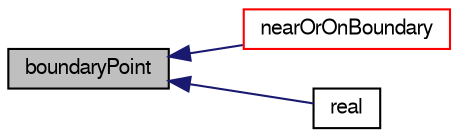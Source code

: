 digraph "boundaryPoint"
{
  bgcolor="transparent";
  edge [fontname="FreeSans",fontsize="10",labelfontname="FreeSans",labelfontsize="10"];
  node [fontname="FreeSans",fontsize="10",shape=record];
  rankdir="LR";
  Node116 [label="boundaryPoint",height=0.2,width=0.4,color="black", fillcolor="grey75", style="filled", fontcolor="black"];
  Node116 -> Node117 [dir="back",color="midnightblue",fontsize="10",style="solid",fontname="FreeSans"];
  Node117 [label="nearOrOnBoundary",height=0.2,width=0.4,color="red",URL="$a31474.html#a84aecbfd61123c1019aa58fa5b31ac2c",tooltip="Is point near the boundary or part of the boundary definition. "];
  Node116 -> Node122 [dir="back",color="midnightblue",fontsize="10",style="solid",fontname="FreeSans"];
  Node122 [label="real",height=0.2,width=0.4,color="black",URL="$a31474.html#afbf10cc7df62643c47a820a9b41546bb",tooltip="Is this a \"real\" point on this processor, i.e. is internal or part. "];
}
